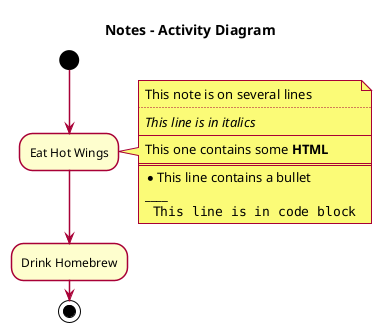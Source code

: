 @startuml Samples

    ' ================================= TWEAKS =================================
    skin rose
    skinparam classFontName Calibri
    skinparam shadowing false
    ' --------------------------------------------------------------------------

    title Notes - Activity Diagram 

    start

    :Eat Hot Wings;

    note right
    This note is on several lines
    ....
    //This line is in italics//
    ----
    This one contains some <b>HTML</b>
    ====
    * This line contains a bullet
    ____
    "" This line is in code block""
    end note

    :Drink Homebrew;

    stop

@enduml
